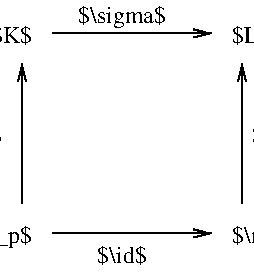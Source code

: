 #FIG 3.2
Landscape
Center
Inches
Letter  
100.00
Single
-2
1200 2
2 1 0 1 0 7 100 0 -1 0.000 0 0 -1 0 1 2
	0 0 1.00 60.00 120.00
	 4350 2100 4350 3150
2 1 0 1 0 7 100 0 -1 0.000 0 0 -1 1 0 2
	0 0 1.00 60.00 120.00
	 4575 1875 5775 1875
2 1 0 1 0 7 100 0 -1 0.000 0 0 -1 1 0 2
	0 0 1.00 60.00 120.00
	 4575 3375 5775 3375
2 1 0 1 0 7 100 0 -1 0.000 0 0 -1 1 0 2
	0 0 1.00 60.00 120.00
	 6000 3150 6000 2100
4 2 0 100 0 0 12 0.0000 6 165 315 4425 1950 $K$\001
4 2 0 100 0 0 12 0.0000 6 165 360 4200 2700 $\\le$\001
4 2 0 100 0 0 12 0.0000 6 195 1245 4425 3450 $\\mathbb{F}_p$\001
4 1 0 100 0 0 12 0.0000 6 165 360 5100 3600 $\\id$\001
4 0 0 100 0 0 12 0.0000 6 165 360 6075 2700 $\\le$\001
4 0 0 100 0 0 12 0.0000 6 165 285 5925 1950 $L$\001
4 1 0 100 0 0 12 0.0000 6 195 675 5100 1800 $\\sigma$\001
4 0 0 100 0 0 12 0.0000 6 195 1125 5925 3450 $\\mathbb F_L$\001
